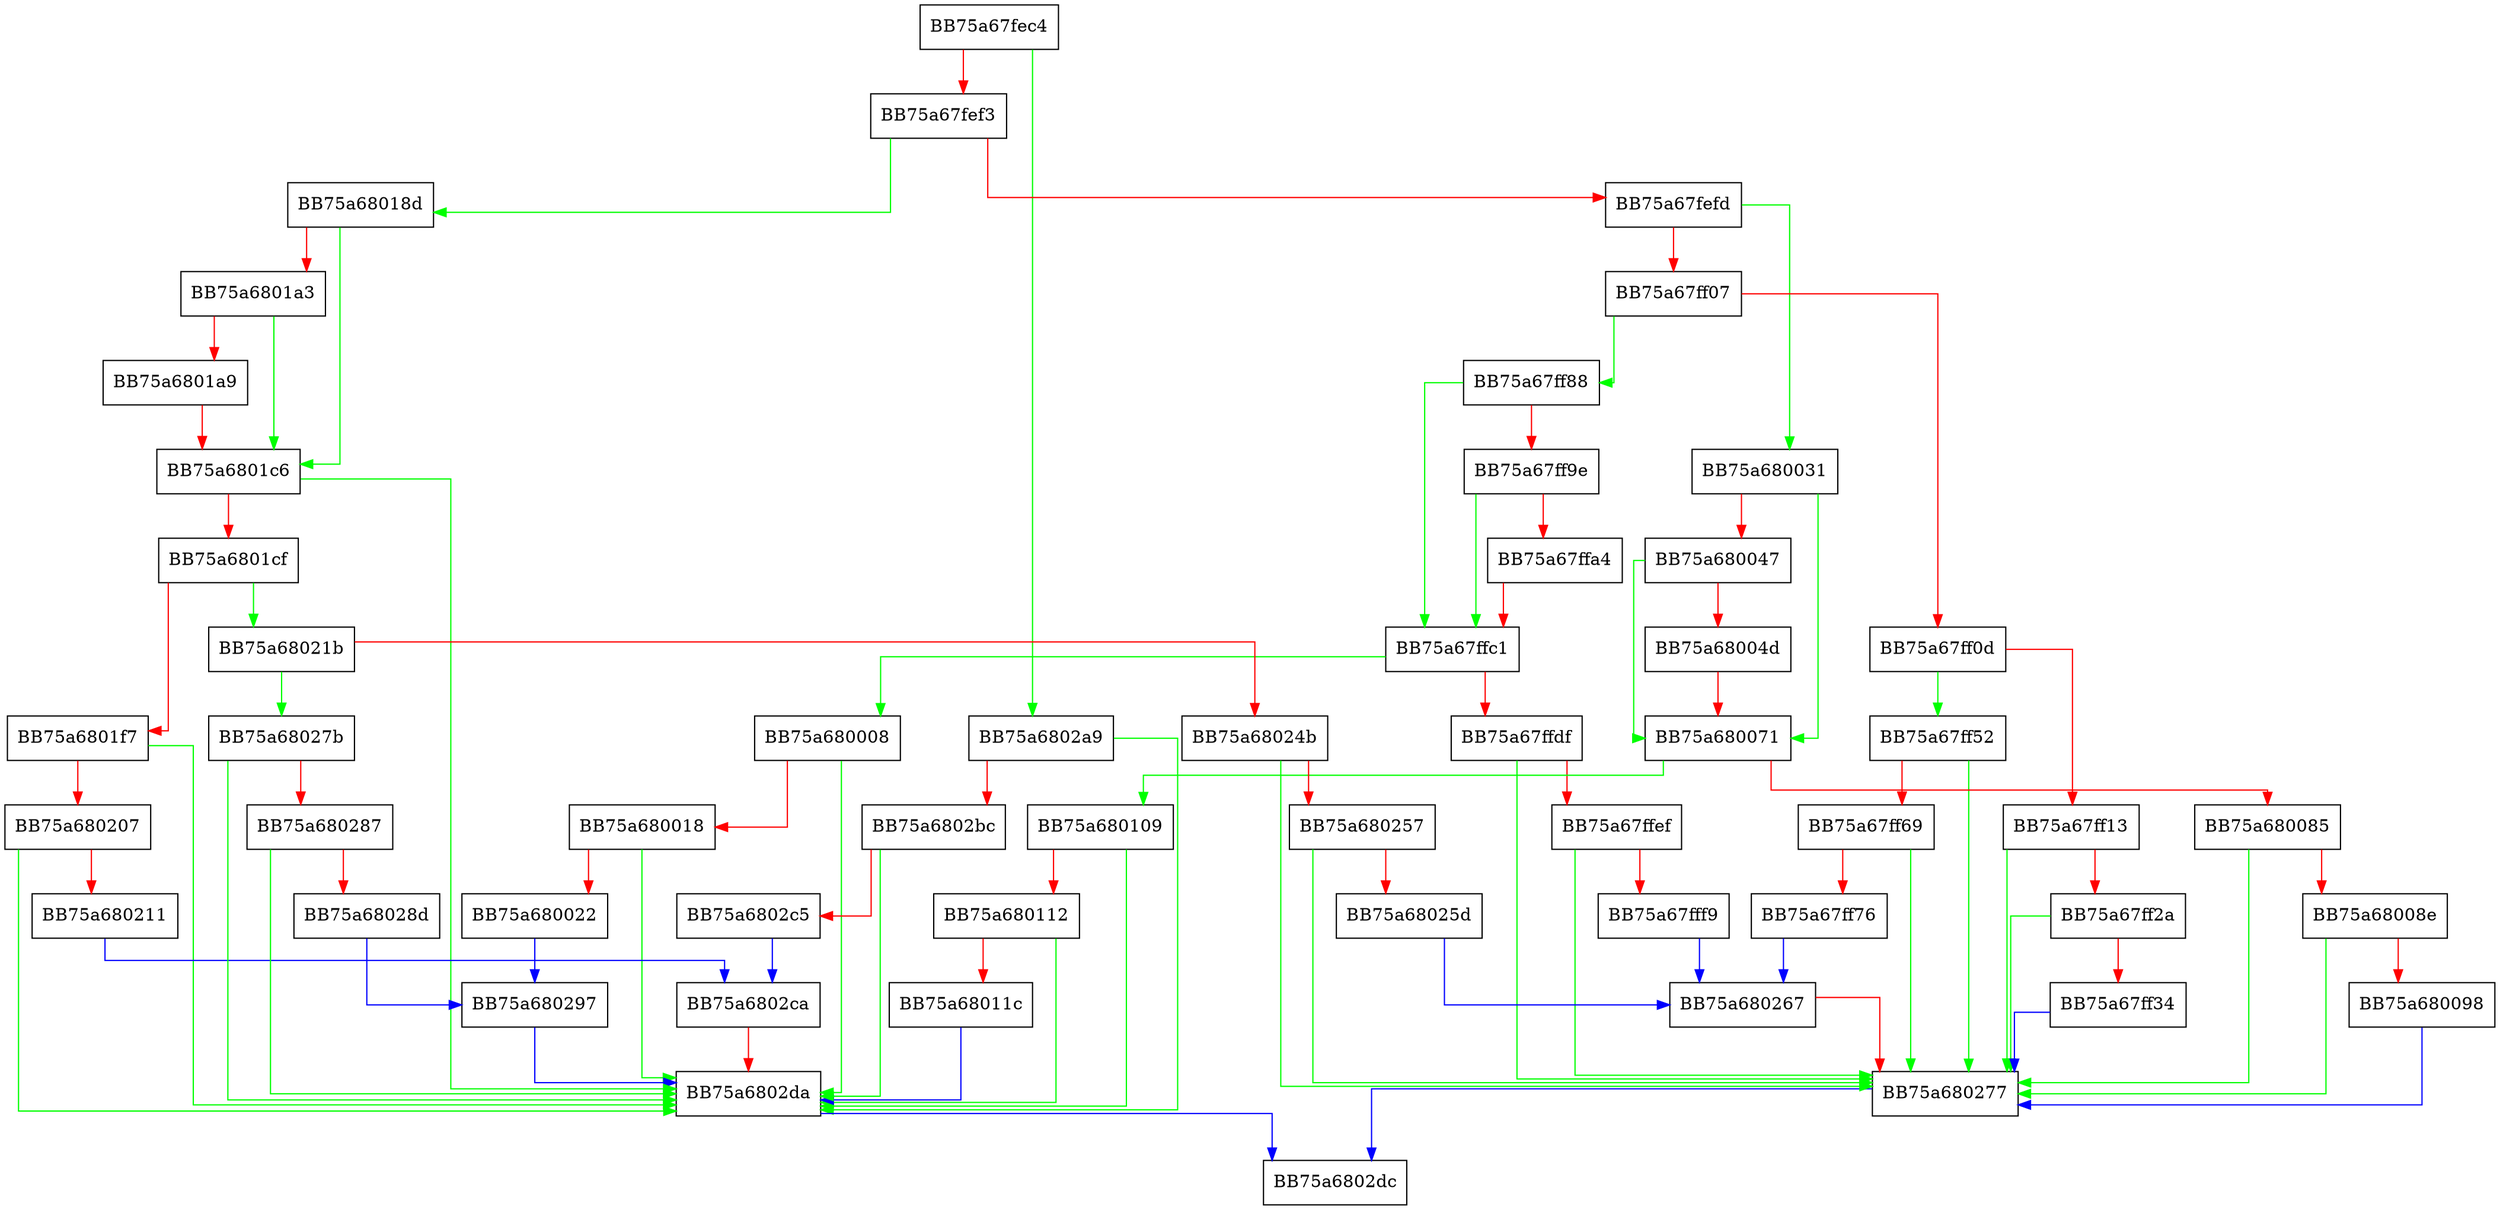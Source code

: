 digraph FpIsBlobExpired {
  node [shape="box"];
  graph [splines=ortho];
  BB75a67fec4 -> BB75a6802a9 [color="green"];
  BB75a67fec4 -> BB75a67fef3 [color="red"];
  BB75a67fef3 -> BB75a68018d [color="green"];
  BB75a67fef3 -> BB75a67fefd [color="red"];
  BB75a67fefd -> BB75a680031 [color="green"];
  BB75a67fefd -> BB75a67ff07 [color="red"];
  BB75a67ff07 -> BB75a67ff88 [color="green"];
  BB75a67ff07 -> BB75a67ff0d [color="red"];
  BB75a67ff0d -> BB75a67ff52 [color="green"];
  BB75a67ff0d -> BB75a67ff13 [color="red"];
  BB75a67ff13 -> BB75a680277 [color="green"];
  BB75a67ff13 -> BB75a67ff2a [color="red"];
  BB75a67ff2a -> BB75a680277 [color="green"];
  BB75a67ff2a -> BB75a67ff34 [color="red"];
  BB75a67ff34 -> BB75a680277 [color="blue"];
  BB75a67ff52 -> BB75a680277 [color="green"];
  BB75a67ff52 -> BB75a67ff69 [color="red"];
  BB75a67ff69 -> BB75a680277 [color="green"];
  BB75a67ff69 -> BB75a67ff76 [color="red"];
  BB75a67ff76 -> BB75a680267 [color="blue"];
  BB75a67ff88 -> BB75a67ffc1 [color="green"];
  BB75a67ff88 -> BB75a67ff9e [color="red"];
  BB75a67ff9e -> BB75a67ffc1 [color="green"];
  BB75a67ff9e -> BB75a67ffa4 [color="red"];
  BB75a67ffa4 -> BB75a67ffc1 [color="red"];
  BB75a67ffc1 -> BB75a680008 [color="green"];
  BB75a67ffc1 -> BB75a67ffdf [color="red"];
  BB75a67ffdf -> BB75a680277 [color="green"];
  BB75a67ffdf -> BB75a67ffef [color="red"];
  BB75a67ffef -> BB75a680277 [color="green"];
  BB75a67ffef -> BB75a67fff9 [color="red"];
  BB75a67fff9 -> BB75a680267 [color="blue"];
  BB75a680008 -> BB75a6802da [color="green"];
  BB75a680008 -> BB75a680018 [color="red"];
  BB75a680018 -> BB75a6802da [color="green"];
  BB75a680018 -> BB75a680022 [color="red"];
  BB75a680022 -> BB75a680297 [color="blue"];
  BB75a680031 -> BB75a680071 [color="green"];
  BB75a680031 -> BB75a680047 [color="red"];
  BB75a680047 -> BB75a680071 [color="green"];
  BB75a680047 -> BB75a68004d [color="red"];
  BB75a68004d -> BB75a680071 [color="red"];
  BB75a680071 -> BB75a680109 [color="green"];
  BB75a680071 -> BB75a680085 [color="red"];
  BB75a680085 -> BB75a680277 [color="green"];
  BB75a680085 -> BB75a68008e [color="red"];
  BB75a68008e -> BB75a680277 [color="green"];
  BB75a68008e -> BB75a680098 [color="red"];
  BB75a680098 -> BB75a680277 [color="blue"];
  BB75a680109 -> BB75a6802da [color="green"];
  BB75a680109 -> BB75a680112 [color="red"];
  BB75a680112 -> BB75a6802da [color="green"];
  BB75a680112 -> BB75a68011c [color="red"];
  BB75a68011c -> BB75a6802da [color="blue"];
  BB75a68018d -> BB75a6801c6 [color="green"];
  BB75a68018d -> BB75a6801a3 [color="red"];
  BB75a6801a3 -> BB75a6801c6 [color="green"];
  BB75a6801a3 -> BB75a6801a9 [color="red"];
  BB75a6801a9 -> BB75a6801c6 [color="red"];
  BB75a6801c6 -> BB75a6802da [color="green"];
  BB75a6801c6 -> BB75a6801cf [color="red"];
  BB75a6801cf -> BB75a68021b [color="green"];
  BB75a6801cf -> BB75a6801f7 [color="red"];
  BB75a6801f7 -> BB75a6802da [color="green"];
  BB75a6801f7 -> BB75a680207 [color="red"];
  BB75a680207 -> BB75a6802da [color="green"];
  BB75a680207 -> BB75a680211 [color="red"];
  BB75a680211 -> BB75a6802ca [color="blue"];
  BB75a68021b -> BB75a68027b [color="green"];
  BB75a68021b -> BB75a68024b [color="red"];
  BB75a68024b -> BB75a680277 [color="green"];
  BB75a68024b -> BB75a680257 [color="red"];
  BB75a680257 -> BB75a680277 [color="green"];
  BB75a680257 -> BB75a68025d [color="red"];
  BB75a68025d -> BB75a680267 [color="blue"];
  BB75a680267 -> BB75a680277 [color="red"];
  BB75a680277 -> BB75a6802dc [color="blue"];
  BB75a68027b -> BB75a6802da [color="green"];
  BB75a68027b -> BB75a680287 [color="red"];
  BB75a680287 -> BB75a6802da [color="green"];
  BB75a680287 -> BB75a68028d [color="red"];
  BB75a68028d -> BB75a680297 [color="blue"];
  BB75a680297 -> BB75a6802da [color="blue"];
  BB75a6802a9 -> BB75a6802da [color="green"];
  BB75a6802a9 -> BB75a6802bc [color="red"];
  BB75a6802bc -> BB75a6802da [color="green"];
  BB75a6802bc -> BB75a6802c5 [color="red"];
  BB75a6802c5 -> BB75a6802ca [color="blue"];
  BB75a6802ca -> BB75a6802da [color="red"];
  BB75a6802da -> BB75a6802dc [color="blue"];
}